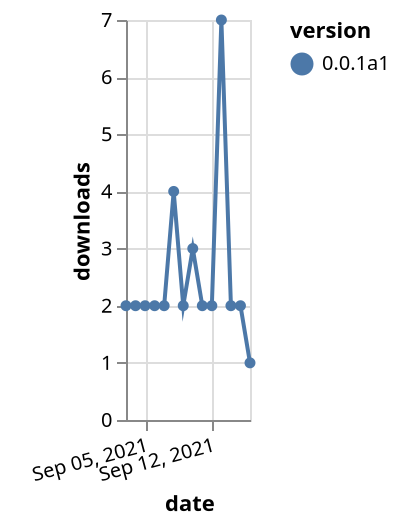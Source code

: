 {"$schema": "https://vega.github.io/schema/vega-lite/v5.json", "description": "A simple bar chart with embedded data.", "data": {"values": [{"date": "2021-09-03", "total": 3283, "delta": 2, "version": "0.0.1a1"}, {"date": "2021-09-04", "total": 3285, "delta": 2, "version": "0.0.1a1"}, {"date": "2021-09-05", "total": 3287, "delta": 2, "version": "0.0.1a1"}, {"date": "2021-09-06", "total": 3289, "delta": 2, "version": "0.0.1a1"}, {"date": "2021-09-07", "total": 3291, "delta": 2, "version": "0.0.1a1"}, {"date": "2021-09-08", "total": 3295, "delta": 4, "version": "0.0.1a1"}, {"date": "2021-09-09", "total": 3297, "delta": 2, "version": "0.0.1a1"}, {"date": "2021-09-10", "total": 3300, "delta": 3, "version": "0.0.1a1"}, {"date": "2021-09-11", "total": 3302, "delta": 2, "version": "0.0.1a1"}, {"date": "2021-09-12", "total": 3304, "delta": 2, "version": "0.0.1a1"}, {"date": "2021-09-13", "total": 3311, "delta": 7, "version": "0.0.1a1"}, {"date": "2021-09-14", "total": 3313, "delta": 2, "version": "0.0.1a1"}, {"date": "2021-09-15", "total": 3315, "delta": 2, "version": "0.0.1a1"}, {"date": "2021-09-16", "total": 3316, "delta": 1, "version": "0.0.1a1"}]}, "width": "container", "mark": {"type": "line", "point": {"filled": true}}, "encoding": {"x": {"field": "date", "type": "temporal", "timeUnit": "yearmonthdate", "title": "date", "axis": {"labelAngle": -15}}, "y": {"field": "delta", "type": "quantitative", "title": "downloads"}, "color": {"field": "version", "type": "nominal"}, "tooltip": {"field": "delta"}}}